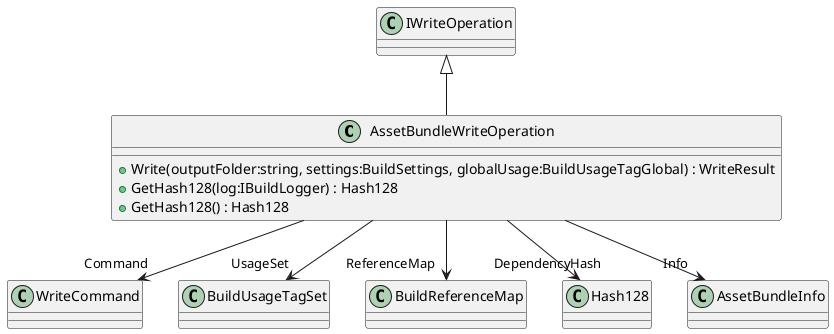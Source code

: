 @startuml
class AssetBundleWriteOperation {
    + Write(outputFolder:string, settings:BuildSettings, globalUsage:BuildUsageTagGlobal) : WriteResult
    + GetHash128(log:IBuildLogger) : Hash128
    + GetHash128() : Hash128
}
IWriteOperation <|-- AssetBundleWriteOperation
AssetBundleWriteOperation --> "Command" WriteCommand
AssetBundleWriteOperation --> "UsageSet" BuildUsageTagSet
AssetBundleWriteOperation --> "ReferenceMap" BuildReferenceMap
AssetBundleWriteOperation --> "DependencyHash" Hash128
AssetBundleWriteOperation --> "Info" AssetBundleInfo
@enduml
